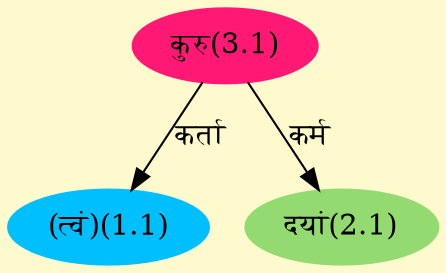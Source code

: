 digraph G{
rankdir=BT;
 compound=true;
 bgcolor="lemonchiffon1";
Node1_1 [style=filled, color="#00BFFF" label = "(त्वं)(1.1)"]
Node3_1 [style=filled, color="#FF1975" label = "कुरु(3.1)"]
Node2_1 [style=filled, color="#93DB70" label = "दयां(2.1)"]
/* Start of Relations section */

Node1_1 -> Node3_1 [  label="कर्ता"  dir="back" ]
Node2_1 -> Node3_1 [  label="कर्म"  dir="back" ]
}
